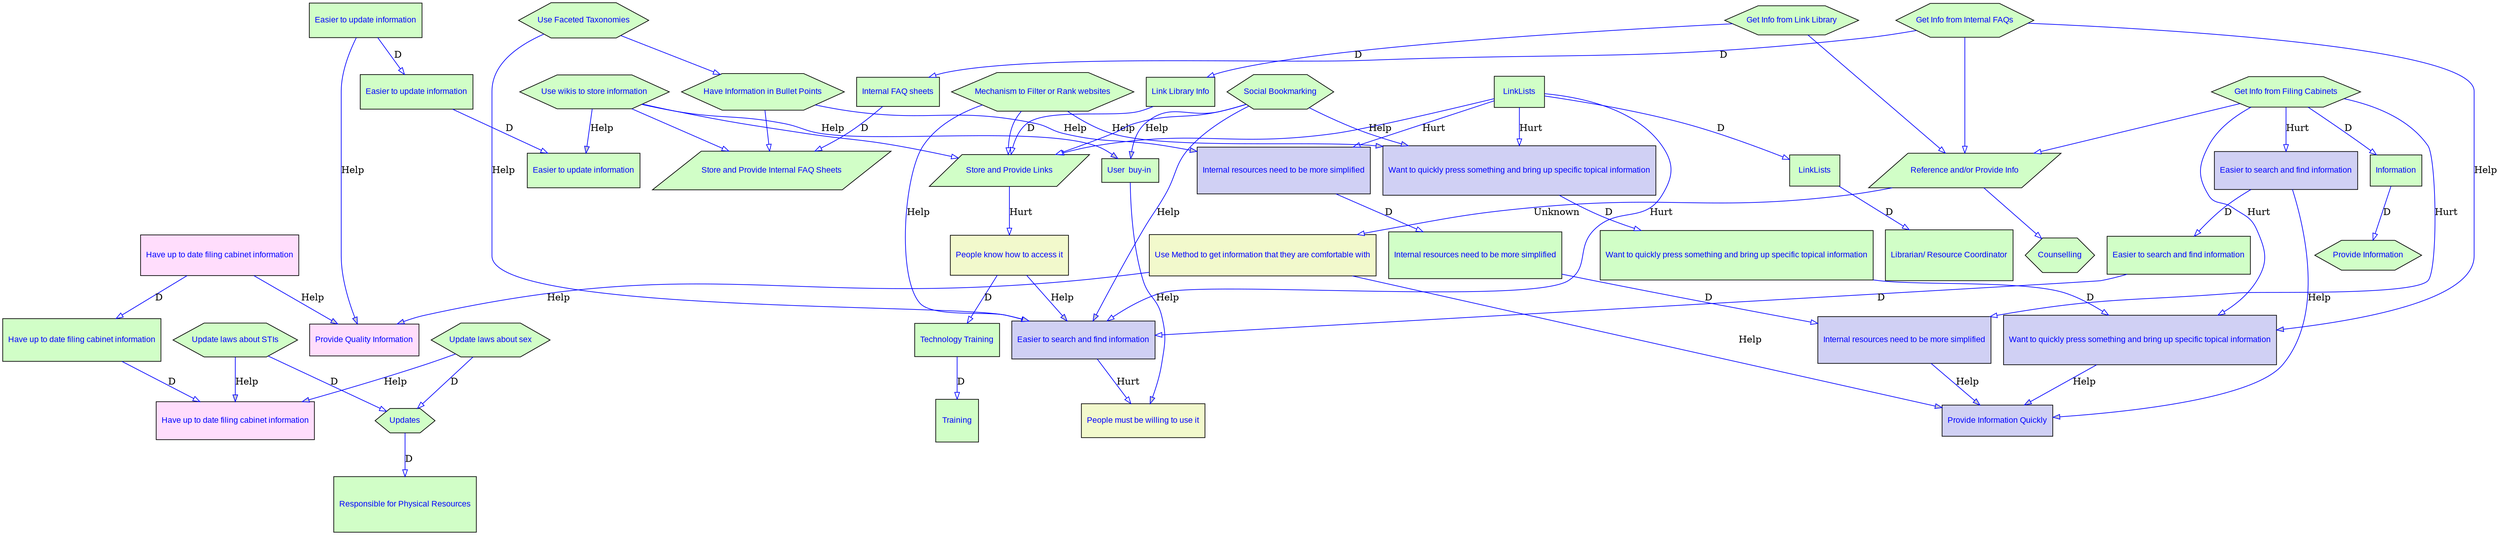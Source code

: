  digraph  RootGraph {
  node [color="#000000", fontcolor="#0000FF", fontname=Arial, fontsize="12", style=filled];
  edge [color="#0000FF"];
  "Internal FAQ sheets" [width="0.946235236220472", height="0.591397022637795", pos="737.122736220472,221.798009350394", fillcolor="#D1FEC7", label="Internal FAQ sheets", shape=box];
  "Store and Provide Internal FAQ Sheets" [width="1.29265091863517", height="0.795477488390876", pos="412.837795275591,238.215772259237", fillcolor="#D1FEC7", label="Store and Provide Internal FAQ Sheets", shape=parallelogram];
  "Reference and/or Provide Info" [width="1.15748031496063", height="0.712295578437312", pos="1021.87653543307,569.614924288311", fillcolor="#D1FEC7", label="Reference and/or Provide Info", shape=parallelogram];
  "Use Method to get information that they are comfortable with" [width="1.41732283464567", height="0.852009541309434", pos="1179.7662992126,728.849351361156", fillcolor="#F2F9CC", label="Use Method to get information that they are comfortable with", shape=box];
  "Get Info from Link Library" [width="0.925606955380577", height="0.592388451443569", pos="940.474606299213,442.936062992126", fillcolor="#D1FEC7", label="Get Info from Link Library", sides="6", shape=polygon];
  "Link Library Info" [width="0.954109251968505", height="0.596318282480315", pos="730.603051181102,302.479111712598", fillcolor="#D1FEC7", label="Link Library Info", shape=box];
  "Get Info from Internal FAQs" [width="1.08308727034121", height="0.693175853018372", pos="1069.7344488189,442.028976377953", fillcolor="#D1FEC7", label="Get Info from Internal FAQs", sides="6", shape=polygon];
  "Store and Provide Links" [width="1.05265748031496", height="0.64778921865536", pos="186.497244094488,281.654900060569", fillcolor="#D1FEC7", label="Store and Provide Links", shape=parallelogram];
  "Have up to date filing cabinet information" [width="1.46578558583523", height="0.881142442722071", pos="641.510958255423,854.62254526083", fillcolor="#D1FEC7", label="Have up to date filing cabinet information", shape=box];
  "Have up to date filing cabinet information1" [width="1.28862023150452", height="0.77464125005839", pos="419.983399200304,768.01684878163", fillcolor="#FFDDFC", label="Have up to date filing cabinet information", shape=box];
  "Update laws about STIs" [width="1.07960137795276", height="0.690944881889764", pos="387.415098425197,672.68166769193", fillcolor="#D1FEC7", label="Update laws about STIs", sides="6", shape=polygon];
  "Update laws about sex" [width="1.07960137795276", height="0.690944881889764", pos="476.108503937008,672.68166769193", fillcolor="#D1FEC7", label="Update laws about sex", sides="6", shape=polygon];
  "Get Info from Filing Cabinets" [width="0.978100393700789", height="0.625984251968505", pos="1149.78106299213,503.011653543307", fillcolor="#D1FEC7", label="Get Info from Filing Cabinets", sides="6", shape=polygon];
  "Information" [width="1.02497539370079", height="0.640609621062991", pos="655.405570866142,715.569662893701", fillcolor="#D1FEC7", label=Information, shape=box];
  "Provide Information" [width="0.94488188976378", height="0.604724409448819", pos="525.530078740158,758.498267716536", fillcolor="#D1FEC7", label="Provide Information", sides="6", shape=polygon];
  "LinkLists" [width="1.02497539370079", height="0.640609621062991", pos="174.162106299213,139.664151082677", fillcolor="#D1FEC7", label=LinkLists, shape=box];
  "Internal resources need to be more simplified" [width="1.59312901339005", height="0.957693679072455", pos="369.229809836372,502.575240163144", fillcolor="#D0D0F4", label="Internal resources need to be more simplified", shape=box];
  "Counselling" [width="1.09621062992126", height="0.701574803149606", pos="1037.81255905512,653.134488188977", fillcolor="#D1FEC7", label=Counselling, sides="6", shape=polygon];
  "Have up to date filing cabinet information2" [width="1.39300343360425", height="0.837390174980383", pos="844.40261179873,754.736282519767", fillcolor="#FFDDFC", label="Have up to date filing cabinet information", shape=box];
  "Want to quickly press something and bring up specific topical information" [width="1.69291338582677", height="1.01767806323072", pos="495.27874015748,369.805544134573", fillcolor="#D0D0F4", label="Want to quickly press something and bring up specific topical information", shape=box];
  "Have Information in Bullet Points" [width="1.16535433070866", height="0.745826771653545", pos="446.806299212599,150.255118110236", fillcolor="#D1FEC7", label="Have Information in Bullet Points", sides="6", shape=polygon];
  "Easier to search and find information" [width="1.28862023150452", height="0.77464125005839", pos="464.850170853848,456.300313348559", fillcolor="#D0D0F4", label="Easier to search and find information", shape=box];
  "People know how to access it" [width="1.35433070866142", height="0.814142450584572", pos="357.231496062992,360.210545543879", fillcolor="#F2F9CC", label="People know how to access it", shape=box];
  "People must be willing to use it" [width="1.1541582892473", height="0.693810789315274", pos="200.355997625501,413.705377391728", fillcolor="#F2F9CC", label="People must be willing to use it", shape=box];
  "Want to quickly press something and bring up specific topical information1" [width="1.69291338582677", height="1.01767806323072", pos="991.262362204725,737.081134685755", fillcolor="#D0D0F4", label="Want to quickly press something and bring up specific topical information", shape=box];
  "Provide Information Quickly" [width="1.06299212598426", height="0.639007155982079", pos="1054.33700787402,846.240163127166", fillcolor="#D0D0F4", label="Provide Information Quickly", shape=box];
  "Provide Quality Information" [width="1.08661417322835", height="0.653207315003902", pos="944.069291338583,851.286801922818", fillcolor="#FFDDFC", label="Provide Quality Information", shape=box];
  "Internal resources need to be more simplified1" [width="1.59312901339005", height="0.957693679072455", pos="840.980990938735,683.098704730073", fillcolor="#D0D0F4", label="Internal resources need to be more simplified", shape=box];
  "Easier to search and find information1" [width="1.28862023150452", height="0.77464125005839", pos="823.149383452273,542.473541695015", fillcolor="#D0D0F4", label="Easier to search and find information", shape=box];
  "Easier to search and find information2" [width="1.28862023150452", height="0.77464125005839", pos="667.810800775108,467.638896025724", fillcolor="#D1FEC7", label="Easier to search and find information", shape=box];
  "LinkLists1" [width="1.02497539370079", height="0.640609621062991", pos="109.53218503937,666.908245570866", fillcolor="#D1FEC7", label=LinkLists, shape=box];
  "Librarian/ Resource Coordinator" [width="1.04073490813648", height="1.04073490813648", pos="71.6144881889765,835.757480314961", fillcolor="#D1FEC7", label="Librarian/ Resource Coordinator", shape=box];
  "Mechanism to Filter or Rank websites" [width="1.23006889763779", height="0.787244094488189", pos="81.7659448818898,141.541417322835", fillcolor="#D1FEC7", label="Mechanism to Filter or Rank websites", sides="6", shape=polygon];
  "Use Faceted Taxonomies" [width="1.11983267716535", height="0.716692913385827", pos="397.545472440945,69.8362204724409", fillcolor="#D1FEC7", label="Use Faceted Taxonomies", sides="6", shape=polygon];
  "Updates" [width="0.78125", height="0.5", pos="262.899803149606,691.326614173228", fillcolor="#D1FEC7", label=Updates, sides="6", shape=polygon];
  "Responsible for Physical Resources" [width="1.14173228346457", height="1.14173228346457", pos="238.459842519685,788.129763779527", fillcolor="#D1FEC7", label="Responsible for Physical Resources", shape=box];
  "Use wikis to store information" [width="1.08833661417323", height="0.696535433070866", pos="361.262007874016,138.275905511811", fillcolor="#D1FEC7", label="Use wikis to store information", sides="6", shape=polygon];
  "Easier to update information" [width="1.17322834645669", height="0.705274564750589", pos="264.538582677165,533.173191417635", fillcolor="#D1FEC7", label="Easier to update information", shape=box];
  "User  buy-in " [width="0.816179286622626", height="0.490638069621911", pos="98.6139503814067,367.839978380404", fillcolor="#D1FEC7", label="User  buy-in ", shape=box];
  "Easier to update information1" [width="1.17322834645669", height="0.705274564750589", pos="755.499212598425,625.015711102675", fillcolor="#D1FEC7", label="Easier to update information", shape=box];
  "Easier to update information2" [width="1.17322834645669", height="0.705274564750589", pos="603.562204724409,628.417285905824", fillcolor="#D1FEC7", label="Easier to update information", shape=box];
  "Social Bookmarking" [width="1.10802165354331", height="0.709133858267716", pos="262.191141732283,138.729448818898", fillcolor="#D1FEC7", label="Social Bookmarking", sides="6", shape=polygon];
  "Want to quickly press something and bring up specific topical information2" [width="1.69291338582677", height="1.01767806323072", pos="709.577952755905,370.93940240229", fillcolor="#D1FEC7", label="Want to quickly press something and bring up specific topical information", shape=box];
  "Internal resources need to be more simplified2" [width="1.59312901339005", height="0.957693679072455", pos="632.284927946609,545.661854336372", fillcolor="#D1FEC7", label="Internal resources need to be more simplified", shape=box];
  "Technology Training" [width="1.08661417322834", height="0.679133858267715", pos="606.113385826772,142.184881889764", fillcolor="#D1FEC7", label="Technology Training", shape=box];
  "Training" [width="0.875", height="0.875", pos="739.093700787402,97.0785826771653", fillcolor="#D1FEC7", label=Training, shape=box];
  "Internal FAQ sheets"->"Store and Provide Internal FAQ Sheets" [fillcolor="#FFFFFF", label=D];
  "Reference and/or Provide Info"->"Use Method to get information that they are comfortable with" [fillcolor="#FFFFFF", label=Unknown];
  "Get Info from Link Library"->"Link Library Info" [fillcolor="#FFFFFF", label=D];
  "Get Info from Internal FAQs"->"Internal FAQ sheets" [fillcolor="#FFFFFF", label=D];
  "Link Library Info"->"Store and Provide Links" [fillcolor="#FFFFFF", label=D];
  "Have up to date filing cabinet information"->"Have up to date filing cabinet information1" [fillcolor="#FFFFFF", label=D];
  "Update laws about STIs"->"Have up to date filing cabinet information1" [fillcolor="#CDCDCD", label=Help];
  "Update laws about sex"->"Have up to date filing cabinet information1" [fillcolor="#CDCDCD", label=Help];
  "Get Info from Filing Cabinets"->"Information" [fillcolor="#FFFFFF", label=D];
  "Information"->"Provide Information" [fillcolor="#FFFFFF", label=D];
  "LinkLists"->"Internal resources need to be more simplified" [fillcolor="#FFFFFF", label=Hurt];
  "Reference and/or Provide Info"->"Counselling" [fillcolor="#FFFFFF"];
  "Have up to date filing cabinet information2"->"Have up to date filing cabinet information" [fillcolor="#FFFFFF", label=D];
  "LinkLists"->"Want to quickly press something and bring up specific topical information" [fillcolor="#FFFFFF", label=Hurt];
  "Have Information in Bullet Points"->"Store and Provide Internal FAQ Sheets" [fillcolor="#FFFFFF"];
  "LinkLists"->"Easier to search and find information" [fillcolor="#FFFFFF", label=Hurt];
  "Store and Provide Links"->"People know how to access it" [fillcolor="#FFFFFF", label=Hurt];
  "Easier to search and find information"->"People must be willing to use it" [fillcolor="#FFFFFF", label=Hurt];
  "Want to quickly press something and bring up specific topical information1"->"Provide Information Quickly" [fillcolor="#CDCDCD", label=Help];
  "Use Method to get information that they are comfortable with"->"Provide Information Quickly" [fillcolor="#CDCDCD", label=Help];
  "Use Method to get information that they are comfortable with"->"Provide Quality Information" [fillcolor="#CDCDCD", label=Help];
  "Have up to date filing cabinet information2"->"Provide Quality Information" [fillcolor="#CDCDCD", label=Help];
  "Internal resources need to be more simplified1"->"Provide Information Quickly" [fillcolor="#CDCDCD", label=Help];
  "Get Info from Internal FAQs"->"Want to quickly press something and bring up specific topical information1" [fillcolor="#CDCDCD", label=Help];
  "Have Information in Bullet Points"->"Internal resources need to be more simplified" [fillcolor="#CDCDCD", label=Help];
  "Easier to search and find information1"->"Provide Information Quickly" [fillcolor="#CDCDCD", label=Help];
  "Easier to search and find information2"->"Easier to search and find information" [fillcolor="#FFFFFF", label=D];
  "Easier to search and find information1"->"Easier to search and find information2" [fillcolor="#FFFFFF", label=D];
  "People know how to access it"->"Easier to search and find information" [fillcolor="#CDCDCD", label=Help];
  "LinkLists"->"LinkLists1" [fillcolor="#FFFFFF", label=D];
  "LinkLists1"->"Librarian/ Resource Coordinator" [fillcolor="#FFFFFF", label=D];
  "Get Info from Link Library"->"Reference and/or Provide Info" [fillcolor="#FFFFFF"];
  "Get Info from Internal FAQs"->"Reference and/or Provide Info" [fillcolor="#FFFFFF"];
  "Get Info from Filing Cabinets"->"Reference and/or Provide Info" [fillcolor="#FFFFFF"];
  "Get Info from Filing Cabinets"->"Want to quickly press something and bring up specific topical information1" [fillcolor="#FFFFFF", label=Hurt];
  "Get Info from Filing Cabinets"->"Easier to search and find information1" [fillcolor="#FFFFFF", label=Hurt];
  "Get Info from Filing Cabinets"->"Internal resources need to be more simplified1" [fillcolor="#FFFFFF", label=Hurt];
  "LinkLists"->"Store and Provide Links" [fillcolor="#FFFFFF"];
  "Mechanism to Filter or Rank websites"->"Store and Provide Links" [fillcolor="#FFFFFF"];
  "Mechanism to Filter or Rank websites"->"Easier to search and find information" [fillcolor="#CDCDCD", label=Help];
  "Mechanism to Filter or Rank websites"->"Want to quickly press something and bring up specific topical information" [fillcolor="#CDCDCD", label=Help];
  "Use Faceted Taxonomies"->"Have Information in Bullet Points" [fillcolor="#FFFFFF"];
  "Use Faceted Taxonomies"->"Easier to search and find information" [fillcolor="#CDCDCD", label=Help];
  "Updates"->"Responsible for Physical Resources" [fillcolor="#FFFFFF", label=D];
  "Update laws about STIs"->"Updates" [fillcolor="#FFFFFF", label=D];
  "Update laws about sex"->"Updates" [fillcolor="#FFFFFF", label=D];
  "Use wikis to store information"->"Store and Provide Internal FAQ Sheets" [fillcolor="#FFFFFF"];
  "Use wikis to store information"->"Store and Provide Links" [fillcolor="#FFFFFF"];
  "Use wikis to store information"->"Easier to update information" [fillcolor="#CDCDCD", label=Help];
  "Use wikis to store information"->"User  buy-in " [fillcolor="#CDCDCD", label=Help];
  "User  buy-in "->"People must be willing to use it" [fillcolor="#CDCDCD", label=Help];
  "Easier to update information1"->"Provide Quality Information" [fillcolor="#CDCDCD", label=Help];
  "Easier to update information1"->"Easier to update information2" [fillcolor="#FFFFFF", label=D];
  "Easier to update information2"->"Easier to update information" [fillcolor="#FFFFFF", label=D];
  "Social Bookmarking"->"Store and Provide Links" [fillcolor="#FFFFFF"];
  "Social Bookmarking"->"User  buy-in " [fillcolor="#CDCDCD", label=Help];
  "Social Bookmarking"->"Easier to search and find information" [fillcolor="#CDCDCD", label=Help];
  "Want to quickly press something and bring up specific topical information"->"Want to quickly press something and bring up specific topical information2" [fillcolor="#FFFFFF", label=D];
  "Want to quickly press something and bring up specific topical information2"->"Want to quickly press something and bring up specific topical information1" [fillcolor="#FFFFFF", label=D];
  "Internal resources need to be more simplified"->"Internal resources need to be more simplified2" [fillcolor="#FFFFFF", label=D];
  "Internal resources need to be more simplified2"->"Internal resources need to be more simplified1" [fillcolor="#FFFFFF", label=D];
  "Social Bookmarking"->"Want to quickly press something and bring up specific topical information" [fillcolor="#CDCDCD", label=Help];
  "People know how to access it"->"Technology Training" [fillcolor="#FFFFFF", label=D];
  "Technology Training"->"Training" [fillcolor="#FFFFFF", label=D];
}
